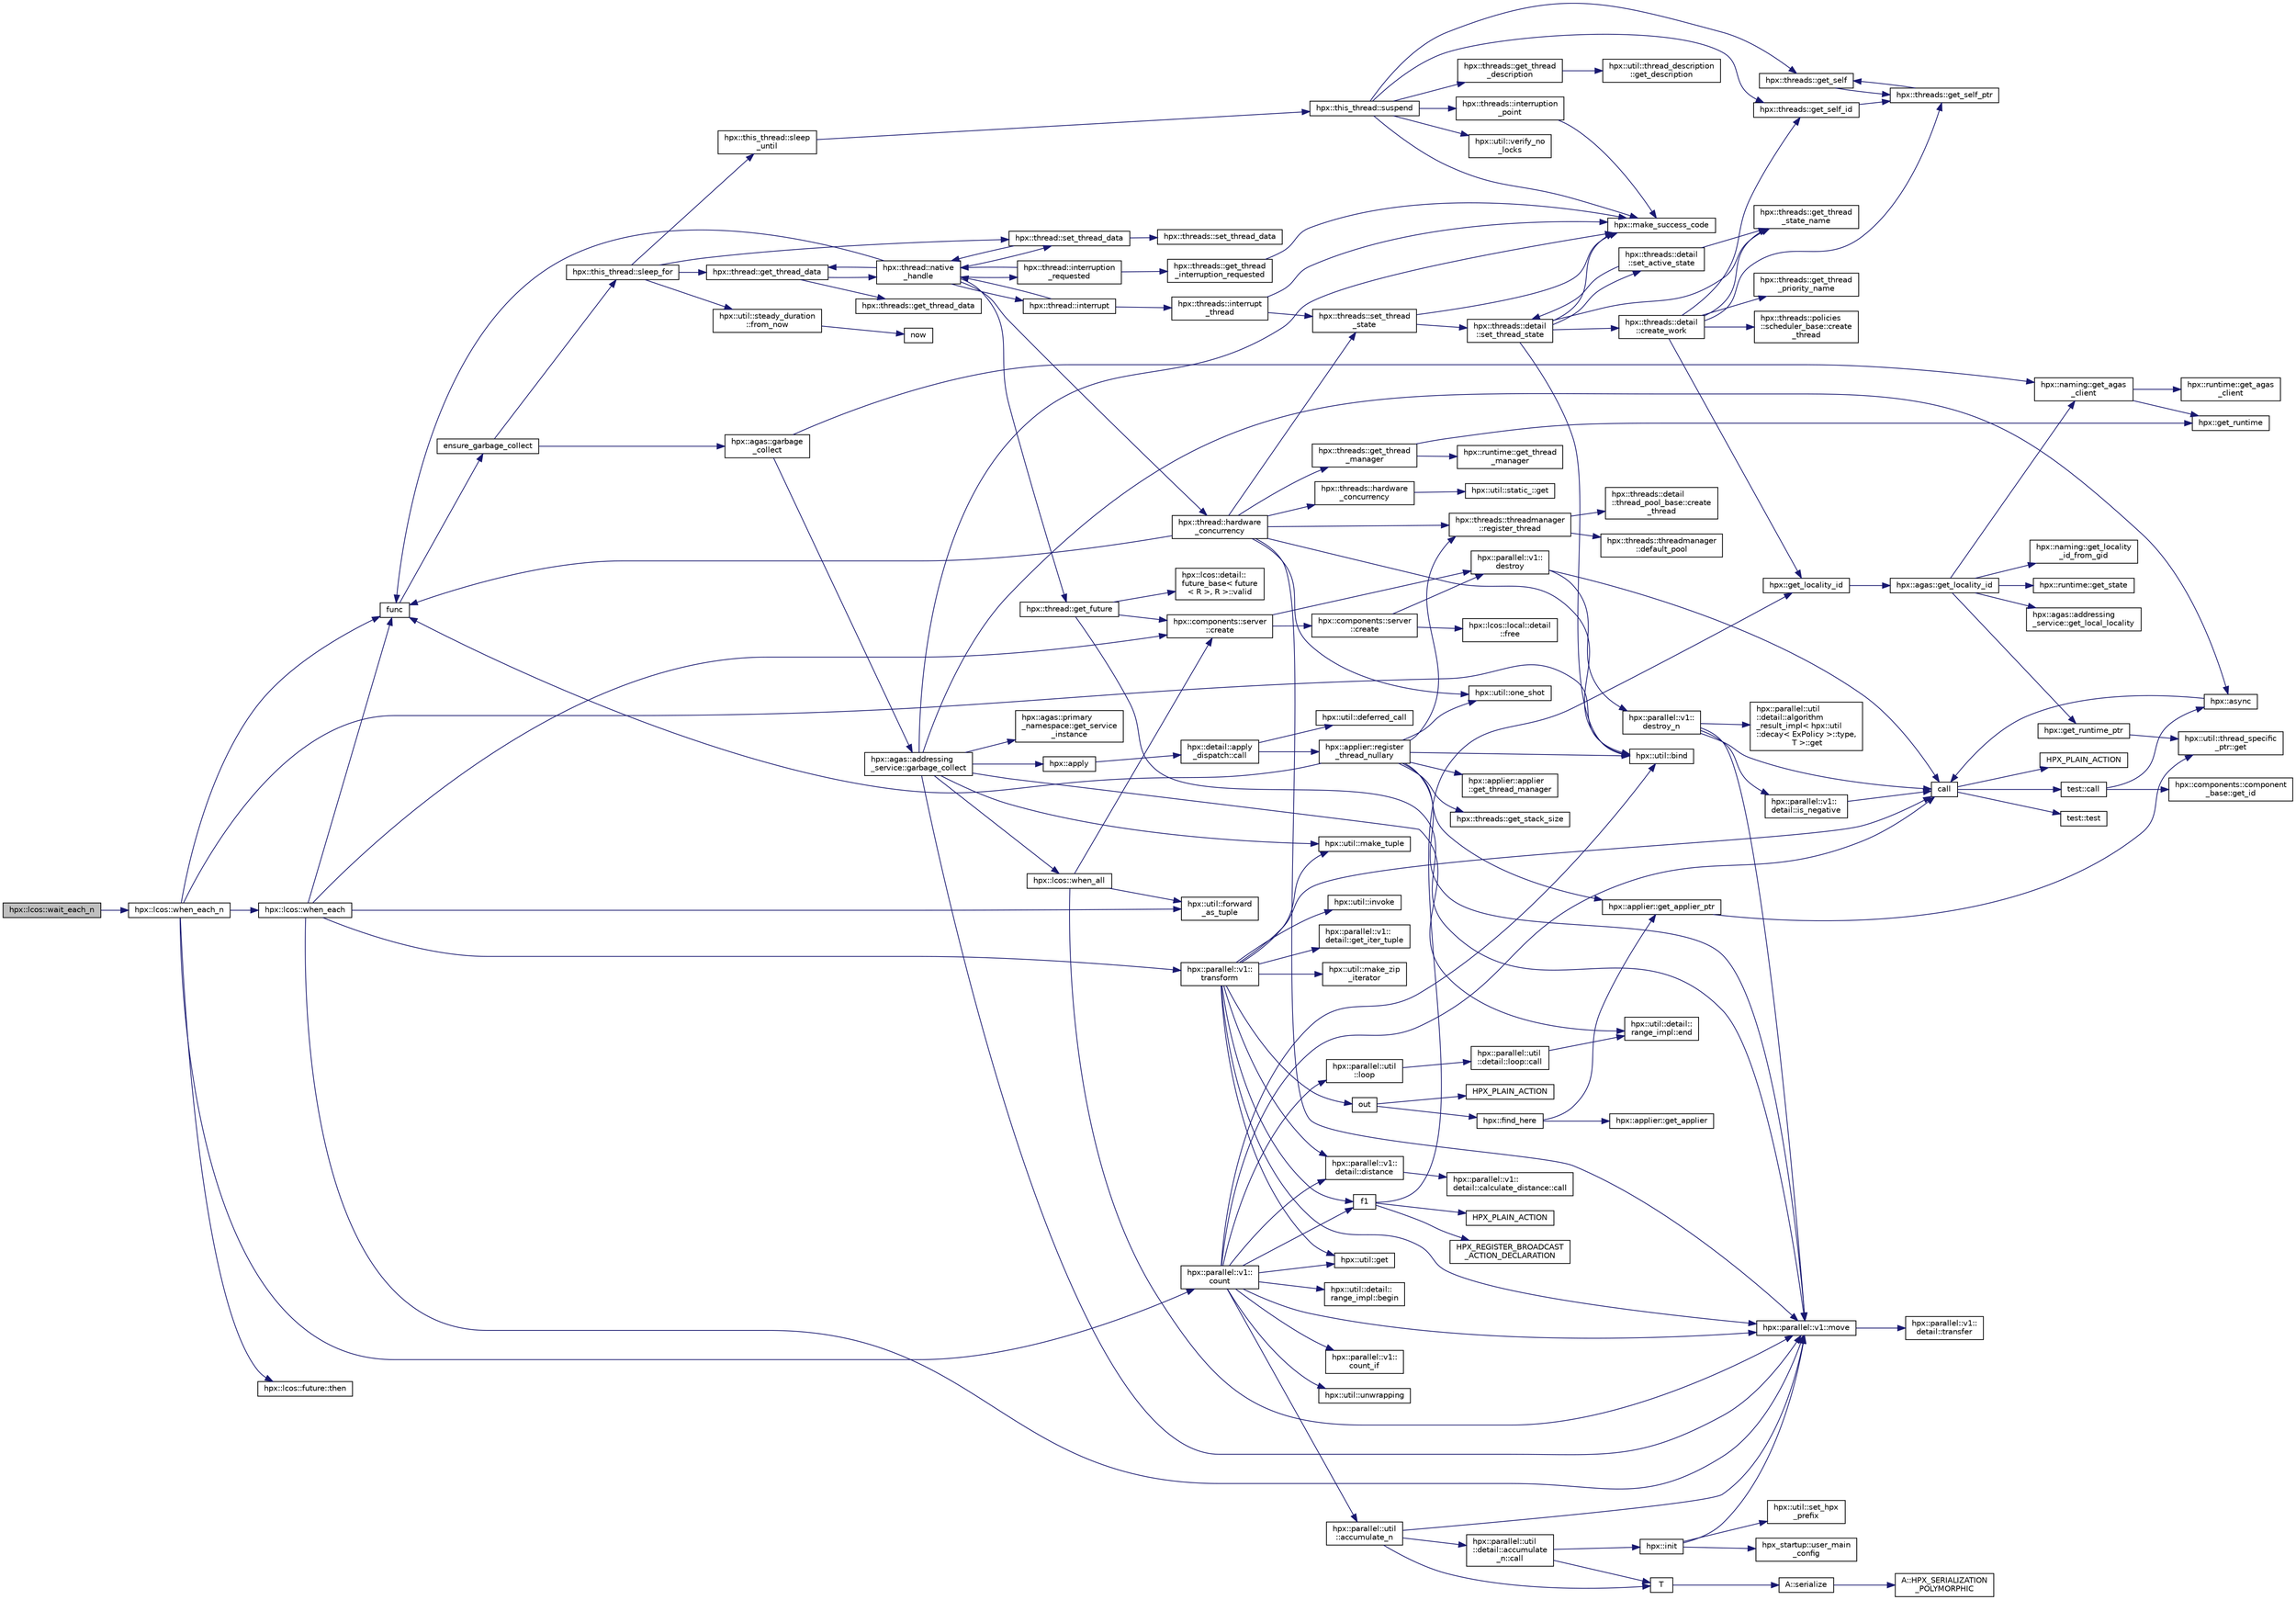 digraph "hpx::lcos::wait_each_n"
{
  edge [fontname="Helvetica",fontsize="10",labelfontname="Helvetica",labelfontsize="10"];
  node [fontname="Helvetica",fontsize="10",shape=record];
  rankdir="LR";
  Node2739 [label="hpx::lcos::wait_each_n",height=0.2,width=0.4,color="black", fillcolor="grey75", style="filled", fontcolor="black"];
  Node2739 -> Node2740 [color="midnightblue",fontsize="10",style="solid",fontname="Helvetica"];
  Node2740 [label="hpx::lcos::when_each_n",height=0.2,width=0.4,color="black", fillcolor="white", style="filled",URL="$d2/dc9/namespacehpx_1_1lcos.html#aade187ec903d391d20edf064a9d2ce0e"];
  Node2740 -> Node2741 [color="midnightblue",fontsize="10",style="solid",fontname="Helvetica"];
  Node2741 [label="func",height=0.2,width=0.4,color="black", fillcolor="white", style="filled",URL="$d8/dfd/id__type__ref__counting__1032_8cpp.html#ab811b86ea5107ffb3351fcaa29d2c652"];
  Node2741 -> Node2742 [color="midnightblue",fontsize="10",style="solid",fontname="Helvetica"];
  Node2742 [label="ensure_garbage_collect",height=0.2,width=0.4,color="black", fillcolor="white", style="filled",URL="$d8/dfd/id__type__ref__counting__1032_8cpp.html#a5264b94bf7c262ac0e521fb290d476d5"];
  Node2742 -> Node2743 [color="midnightblue",fontsize="10",style="solid",fontname="Helvetica"];
  Node2743 [label="hpx::this_thread::sleep_for",height=0.2,width=0.4,color="black", fillcolor="white", style="filled",URL="$d9/d52/namespacehpx_1_1this__thread.html#afc042a5a5fa52eef2d1d177a343435cf"];
  Node2743 -> Node2744 [color="midnightblue",fontsize="10",style="solid",fontname="Helvetica"];
  Node2744 [label="hpx::this_thread::sleep\l_until",height=0.2,width=0.4,color="black", fillcolor="white", style="filled",URL="$d9/d52/namespacehpx_1_1this__thread.html#ae12a853980115b23ff0ab8ca06622658"];
  Node2744 -> Node2745 [color="midnightblue",fontsize="10",style="solid",fontname="Helvetica"];
  Node2745 [label="hpx::this_thread::suspend",height=0.2,width=0.4,color="black", fillcolor="white", style="filled",URL="$d9/d52/namespacehpx_1_1this__thread.html#aca220026fb3014c0881d129fe31c0073"];
  Node2745 -> Node2746 [color="midnightblue",fontsize="10",style="solid",fontname="Helvetica"];
  Node2746 [label="hpx::threads::get_self",height=0.2,width=0.4,color="black", fillcolor="white", style="filled",URL="$d7/d28/namespacehpx_1_1threads.html#a07daf4d6d29233f20d66d41ab7b5b8e8"];
  Node2746 -> Node2747 [color="midnightblue",fontsize="10",style="solid",fontname="Helvetica"];
  Node2747 [label="hpx::threads::get_self_ptr",height=0.2,width=0.4,color="black", fillcolor="white", style="filled",URL="$d7/d28/namespacehpx_1_1threads.html#a22877ae347ad884cde3a51397dad6c53"];
  Node2747 -> Node2746 [color="midnightblue",fontsize="10",style="solid",fontname="Helvetica"];
  Node2745 -> Node2748 [color="midnightblue",fontsize="10",style="solid",fontname="Helvetica"];
  Node2748 [label="hpx::threads::get_self_id",height=0.2,width=0.4,color="black", fillcolor="white", style="filled",URL="$d7/d28/namespacehpx_1_1threads.html#afafe0f900b9fac3d4ed3c747625c1cfe"];
  Node2748 -> Node2747 [color="midnightblue",fontsize="10",style="solid",fontname="Helvetica"];
  Node2745 -> Node2749 [color="midnightblue",fontsize="10",style="solid",fontname="Helvetica"];
  Node2749 [label="hpx::threads::interruption\l_point",height=0.2,width=0.4,color="black", fillcolor="white", style="filled",URL="$d7/d28/namespacehpx_1_1threads.html#ada6ec56a12b050707311d8c628089059"];
  Node2749 -> Node2750 [color="midnightblue",fontsize="10",style="solid",fontname="Helvetica"];
  Node2750 [label="hpx::make_success_code",height=0.2,width=0.4,color="black", fillcolor="white", style="filled",URL="$d8/d83/namespacehpx.html#a0e8512a8f49e2a6c8185061181419d8f",tooltip="Returns error_code(hpx::success, \"success\", mode). "];
  Node2745 -> Node2751 [color="midnightblue",fontsize="10",style="solid",fontname="Helvetica"];
  Node2751 [label="hpx::util::verify_no\l_locks",height=0.2,width=0.4,color="black", fillcolor="white", style="filled",URL="$df/dad/namespacehpx_1_1util.html#ae0e1837ee6f09b79b26c2e788d2e9fc9"];
  Node2745 -> Node2752 [color="midnightblue",fontsize="10",style="solid",fontname="Helvetica"];
  Node2752 [label="hpx::threads::get_thread\l_description",height=0.2,width=0.4,color="black", fillcolor="white", style="filled",URL="$d7/d28/namespacehpx_1_1threads.html#a42fc18a7a680f4e8bc633a4b4c956701"];
  Node2752 -> Node2753 [color="midnightblue",fontsize="10",style="solid",fontname="Helvetica"];
  Node2753 [label="hpx::util::thread_description\l::get_description",height=0.2,width=0.4,color="black", fillcolor="white", style="filled",URL="$df/d9e/structhpx_1_1util_1_1thread__description.html#a8c834e14eca6eb228188022577f9f952"];
  Node2745 -> Node2750 [color="midnightblue",fontsize="10",style="solid",fontname="Helvetica"];
  Node2743 -> Node2754 [color="midnightblue",fontsize="10",style="solid",fontname="Helvetica"];
  Node2754 [label="hpx::util::steady_duration\l::from_now",height=0.2,width=0.4,color="black", fillcolor="white", style="filled",URL="$d9/d4f/classhpx_1_1util_1_1steady__duration.html#a0132206d767cd0f7395507b40111a153"];
  Node2754 -> Node2755 [color="midnightblue",fontsize="10",style="solid",fontname="Helvetica"];
  Node2755 [label="now",height=0.2,width=0.4,color="black", fillcolor="white", style="filled",URL="$de/db3/1d__stencil__1__omp_8cpp.html#a89e9667753dccfac455bd37a7a3a7b16"];
  Node2743 -> Node2756 [color="midnightblue",fontsize="10",style="solid",fontname="Helvetica"];
  Node2756 [label="hpx::thread::get_thread_data",height=0.2,width=0.4,color="black", fillcolor="white", style="filled",URL="$de/d9b/classhpx_1_1thread.html#a4535ef82cec3b953d2c941d20e3e3904"];
  Node2756 -> Node2757 [color="midnightblue",fontsize="10",style="solid",fontname="Helvetica"];
  Node2757 [label="hpx::threads::get_thread_data",height=0.2,width=0.4,color="black", fillcolor="white", style="filled",URL="$d7/d28/namespacehpx_1_1threads.html#a8737931ff6303807225f735b2b384ae4"];
  Node2756 -> Node2758 [color="midnightblue",fontsize="10",style="solid",fontname="Helvetica"];
  Node2758 [label="hpx::thread::native\l_handle",height=0.2,width=0.4,color="black", fillcolor="white", style="filled",URL="$de/d9b/classhpx_1_1thread.html#acf48190d264ab64c1c4ec99d0b421b5a"];
  Node2758 -> Node2759 [color="midnightblue",fontsize="10",style="solid",fontname="Helvetica"];
  Node2759 [label="hpx::thread::hardware\l_concurrency",height=0.2,width=0.4,color="black", fillcolor="white", style="filled",URL="$de/d9b/classhpx_1_1thread.html#a8e4fff210e02485ba493bc3a2a956c03"];
  Node2759 -> Node2760 [color="midnightblue",fontsize="10",style="solid",fontname="Helvetica"];
  Node2760 [label="hpx::threads::hardware\l_concurrency",height=0.2,width=0.4,color="black", fillcolor="white", style="filled",URL="$d7/d28/namespacehpx_1_1threads.html#aa8752a235478d2ad7b5ac467b63ab527"];
  Node2760 -> Node2761 [color="midnightblue",fontsize="10",style="solid",fontname="Helvetica"];
  Node2761 [label="hpx::util::static_::get",height=0.2,width=0.4,color="black", fillcolor="white", style="filled",URL="$d3/dbb/structhpx_1_1util_1_1static__.html#a2967c633948a3bf17a3b5405ef5a8318"];
  Node2759 -> Node2741 [color="midnightblue",fontsize="10",style="solid",fontname="Helvetica"];
  Node2759 -> Node2762 [color="midnightblue",fontsize="10",style="solid",fontname="Helvetica"];
  Node2762 [label="hpx::util::bind",height=0.2,width=0.4,color="black", fillcolor="white", style="filled",URL="$df/dad/namespacehpx_1_1util.html#ad844caedf82a0173d6909d910c3e48c6"];
  Node2759 -> Node2763 [color="midnightblue",fontsize="10",style="solid",fontname="Helvetica"];
  Node2763 [label="hpx::util::one_shot",height=0.2,width=0.4,color="black", fillcolor="white", style="filled",URL="$df/dad/namespacehpx_1_1util.html#a273e61be42a72415291e0ec0a4f28c7a"];
  Node2759 -> Node2764 [color="midnightblue",fontsize="10",style="solid",fontname="Helvetica"];
  Node2764 [label="hpx::parallel::v1::move",height=0.2,width=0.4,color="black", fillcolor="white", style="filled",URL="$db/db9/namespacehpx_1_1parallel_1_1v1.html#aa7c4ede081ce786c9d1eb1adff495cfc"];
  Node2764 -> Node2765 [color="midnightblue",fontsize="10",style="solid",fontname="Helvetica"];
  Node2765 [label="hpx::parallel::v1::\ldetail::transfer",height=0.2,width=0.4,color="black", fillcolor="white", style="filled",URL="$d2/ddd/namespacehpx_1_1parallel_1_1v1_1_1detail.html#ab1b56a05e1885ca7cc7ffa1804dd2f3c"];
  Node2759 -> Node2766 [color="midnightblue",fontsize="10",style="solid",fontname="Helvetica"];
  Node2766 [label="hpx::threads::get_thread\l_manager",height=0.2,width=0.4,color="black", fillcolor="white", style="filled",URL="$d7/d28/namespacehpx_1_1threads.html#a076973c3a53beadde7d967e22c4f6cce"];
  Node2766 -> Node2767 [color="midnightblue",fontsize="10",style="solid",fontname="Helvetica"];
  Node2767 [label="hpx::get_runtime",height=0.2,width=0.4,color="black", fillcolor="white", style="filled",URL="$d8/d83/namespacehpx.html#aef902cc6c7dd3b9fbadf34d1e850a070"];
  Node2766 -> Node2768 [color="midnightblue",fontsize="10",style="solid",fontname="Helvetica"];
  Node2768 [label="hpx::runtime::get_thread\l_manager",height=0.2,width=0.4,color="black", fillcolor="white", style="filled",URL="$d0/d7b/classhpx_1_1runtime.html#a865b12d57fcd44a8d3dda3e35414f563"];
  Node2759 -> Node2769 [color="midnightblue",fontsize="10",style="solid",fontname="Helvetica"];
  Node2769 [label="hpx::threads::threadmanager\l::register_thread",height=0.2,width=0.4,color="black", fillcolor="white", style="filled",URL="$d5/daa/classhpx_1_1threads_1_1threadmanager.html#a7f79c7578e08a60ca45eb276ce8133d8"];
  Node2769 -> Node2770 [color="midnightblue",fontsize="10",style="solid",fontname="Helvetica"];
  Node2770 [label="hpx::threads::threadmanager\l::default_pool",height=0.2,width=0.4,color="black", fillcolor="white", style="filled",URL="$d5/daa/classhpx_1_1threads_1_1threadmanager.html#a851f067d03b5dd1c5e6a9a6a841e05df"];
  Node2769 -> Node2771 [color="midnightblue",fontsize="10",style="solid",fontname="Helvetica"];
  Node2771 [label="hpx::threads::detail\l::thread_pool_base::create\l_thread",height=0.2,width=0.4,color="black", fillcolor="white", style="filled",URL="$de/dae/classhpx_1_1threads_1_1detail_1_1thread__pool__base.html#ad35d3779eef6f4528e62a26d71b34b34"];
  Node2759 -> Node2772 [color="midnightblue",fontsize="10",style="solid",fontname="Helvetica"];
  Node2772 [label="hpx::threads::set_thread\l_state",height=0.2,width=0.4,color="black", fillcolor="white", style="filled",URL="$d7/d28/namespacehpx_1_1threads.html#ac0690ad16ad778bcc79dcd727cc33025",tooltip="Set the thread state of the thread referenced by the thread_id id. "];
  Node2772 -> Node2750 [color="midnightblue",fontsize="10",style="solid",fontname="Helvetica"];
  Node2772 -> Node2773 [color="midnightblue",fontsize="10",style="solid",fontname="Helvetica"];
  Node2773 [label="hpx::threads::detail\l::set_thread_state",height=0.2,width=0.4,color="black", fillcolor="white", style="filled",URL="$d2/dd1/namespacehpx_1_1threads_1_1detail.html#af85ddc854c4a149bf1738eb1b111b9ab"];
  Node2773 -> Node2774 [color="midnightblue",fontsize="10",style="solid",fontname="Helvetica"];
  Node2774 [label="hpx::threads::get_thread\l_state_name",height=0.2,width=0.4,color="black", fillcolor="white", style="filled",URL="$d7/d28/namespacehpx_1_1threads.html#a26f91ea8d2195f165c033241c5cd11db"];
  Node2773 -> Node2750 [color="midnightblue",fontsize="10",style="solid",fontname="Helvetica"];
  Node2773 -> Node2762 [color="midnightblue",fontsize="10",style="solid",fontname="Helvetica"];
  Node2773 -> Node2775 [color="midnightblue",fontsize="10",style="solid",fontname="Helvetica"];
  Node2775 [label="hpx::threads::detail\l::set_active_state",height=0.2,width=0.4,color="black", fillcolor="white", style="filled",URL="$d2/dd1/namespacehpx_1_1threads_1_1detail.html#a45884a5bf04ad66a4f259231a3947e76"];
  Node2775 -> Node2774 [color="midnightblue",fontsize="10",style="solid",fontname="Helvetica"];
  Node2775 -> Node2773 [color="midnightblue",fontsize="10",style="solid",fontname="Helvetica"];
  Node2773 -> Node2776 [color="midnightblue",fontsize="10",style="solid",fontname="Helvetica"];
  Node2776 [label="hpx::threads::detail\l::create_work",height=0.2,width=0.4,color="black", fillcolor="white", style="filled",URL="$d2/dd1/namespacehpx_1_1threads_1_1detail.html#ae22384a3c1b1a1940032fad068fb54b1"];
  Node2776 -> Node2774 [color="midnightblue",fontsize="10",style="solid",fontname="Helvetica"];
  Node2776 -> Node2777 [color="midnightblue",fontsize="10",style="solid",fontname="Helvetica"];
  Node2777 [label="hpx::threads::get_thread\l_priority_name",height=0.2,width=0.4,color="black", fillcolor="white", style="filled",URL="$d7/d28/namespacehpx_1_1threads.html#a9c6b2fec0c1cf5b06ff83ce756ca6d42"];
  Node2776 -> Node2747 [color="midnightblue",fontsize="10",style="solid",fontname="Helvetica"];
  Node2776 -> Node2748 [color="midnightblue",fontsize="10",style="solid",fontname="Helvetica"];
  Node2776 -> Node2778 [color="midnightblue",fontsize="10",style="solid",fontname="Helvetica"];
  Node2778 [label="hpx::get_locality_id",height=0.2,width=0.4,color="black", fillcolor="white", style="filled",URL="$d8/d83/namespacehpx.html#a158d7c54a657bb364c1704033010697b",tooltip="Return the number of the locality this function is being called from. "];
  Node2778 -> Node2779 [color="midnightblue",fontsize="10",style="solid",fontname="Helvetica"];
  Node2779 [label="hpx::agas::get_locality_id",height=0.2,width=0.4,color="black", fillcolor="white", style="filled",URL="$dc/d54/namespacehpx_1_1agas.html#a491cc2ddecdf0f1a9129900caa6a4d3e"];
  Node2779 -> Node2780 [color="midnightblue",fontsize="10",style="solid",fontname="Helvetica"];
  Node2780 [label="hpx::get_runtime_ptr",height=0.2,width=0.4,color="black", fillcolor="white", style="filled",URL="$d8/d83/namespacehpx.html#af29daf2bb3e01b4d6495a1742b6cce64"];
  Node2780 -> Node2781 [color="midnightblue",fontsize="10",style="solid",fontname="Helvetica"];
  Node2781 [label="hpx::util::thread_specific\l_ptr::get",height=0.2,width=0.4,color="black", fillcolor="white", style="filled",URL="$d4/d4c/structhpx_1_1util_1_1thread__specific__ptr.html#a3b27d8520710478aa41d1f74206bdba9"];
  Node2779 -> Node2782 [color="midnightblue",fontsize="10",style="solid",fontname="Helvetica"];
  Node2782 [label="hpx::runtime::get_state",height=0.2,width=0.4,color="black", fillcolor="white", style="filled",URL="$d0/d7b/classhpx_1_1runtime.html#ab405f80e060dac95d624520f38b0524c"];
  Node2779 -> Node2783 [color="midnightblue",fontsize="10",style="solid",fontname="Helvetica"];
  Node2783 [label="hpx::naming::get_agas\l_client",height=0.2,width=0.4,color="black", fillcolor="white", style="filled",URL="$d4/dc9/namespacehpx_1_1naming.html#a0408fffd5d34b620712a801b0ae3b032"];
  Node2783 -> Node2767 [color="midnightblue",fontsize="10",style="solid",fontname="Helvetica"];
  Node2783 -> Node2784 [color="midnightblue",fontsize="10",style="solid",fontname="Helvetica"];
  Node2784 [label="hpx::runtime::get_agas\l_client",height=0.2,width=0.4,color="black", fillcolor="white", style="filled",URL="$d0/d7b/classhpx_1_1runtime.html#aeb5dddd30d6b9861669af8ad44d1a96a"];
  Node2779 -> Node2785 [color="midnightblue",fontsize="10",style="solid",fontname="Helvetica"];
  Node2785 [label="hpx::agas::addressing\l_service::get_local_locality",height=0.2,width=0.4,color="black", fillcolor="white", style="filled",URL="$db/d58/structhpx_1_1agas_1_1addressing__service.html#ab52c19a37c2a7a006c6c15f90ad0539c"];
  Node2779 -> Node2786 [color="midnightblue",fontsize="10",style="solid",fontname="Helvetica"];
  Node2786 [label="hpx::naming::get_locality\l_id_from_gid",height=0.2,width=0.4,color="black", fillcolor="white", style="filled",URL="$d4/dc9/namespacehpx_1_1naming.html#a7fd43037784560bd04fda9b49e33529f"];
  Node2776 -> Node2787 [color="midnightblue",fontsize="10",style="solid",fontname="Helvetica"];
  Node2787 [label="hpx::threads::policies\l::scheduler_base::create\l_thread",height=0.2,width=0.4,color="black", fillcolor="white", style="filled",URL="$dd/d7e/structhpx_1_1threads_1_1policies_1_1scheduler__base.html#ad3b05cd7f363cc8e8410ce368c3794e0"];
  Node2758 -> Node2788 [color="midnightblue",fontsize="10",style="solid",fontname="Helvetica"];
  Node2788 [label="hpx::thread::interrupt",height=0.2,width=0.4,color="black", fillcolor="white", style="filled",URL="$de/d9b/classhpx_1_1thread.html#ac34d0d033aa743c476a79dbc2e1a8a39"];
  Node2788 -> Node2789 [color="midnightblue",fontsize="10",style="solid",fontname="Helvetica"];
  Node2789 [label="hpx::threads::interrupt\l_thread",height=0.2,width=0.4,color="black", fillcolor="white", style="filled",URL="$d7/d28/namespacehpx_1_1threads.html#a6bdda1a2aab61b9b13d274b5155d7e73"];
  Node2789 -> Node2750 [color="midnightblue",fontsize="10",style="solid",fontname="Helvetica"];
  Node2789 -> Node2772 [color="midnightblue",fontsize="10",style="solid",fontname="Helvetica"];
  Node2788 -> Node2758 [color="midnightblue",fontsize="10",style="solid",fontname="Helvetica"];
  Node2758 -> Node2790 [color="midnightblue",fontsize="10",style="solid",fontname="Helvetica"];
  Node2790 [label="hpx::thread::interruption\l_requested",height=0.2,width=0.4,color="black", fillcolor="white", style="filled",URL="$de/d9b/classhpx_1_1thread.html#a33276bb4c20bbb0b1978944e18ef71b8"];
  Node2790 -> Node2791 [color="midnightblue",fontsize="10",style="solid",fontname="Helvetica"];
  Node2791 [label="hpx::threads::get_thread\l_interruption_requested",height=0.2,width=0.4,color="black", fillcolor="white", style="filled",URL="$d7/d28/namespacehpx_1_1threads.html#ae64a7fdb8b5c8bac7be0c8282672a03b"];
  Node2791 -> Node2750 [color="midnightblue",fontsize="10",style="solid",fontname="Helvetica"];
  Node2790 -> Node2758 [color="midnightblue",fontsize="10",style="solid",fontname="Helvetica"];
  Node2758 -> Node2792 [color="midnightblue",fontsize="10",style="solid",fontname="Helvetica"];
  Node2792 [label="hpx::thread::get_future",height=0.2,width=0.4,color="black", fillcolor="white", style="filled",URL="$de/d9b/classhpx_1_1thread.html#a87fdb0d8da826366fc190ed224900a64"];
  Node2792 -> Node2793 [color="midnightblue",fontsize="10",style="solid",fontname="Helvetica"];
  Node2793 [label="hpx::lcos::detail::\lfuture_base\< future\l\< R \>, R \>::valid",height=0.2,width=0.4,color="black", fillcolor="white", style="filled",URL="$d5/dd7/classhpx_1_1lcos_1_1detail_1_1future__base.html#aaf7beb7374815614363033bd96573e75"];
  Node2792 -> Node2794 [color="midnightblue",fontsize="10",style="solid",fontname="Helvetica"];
  Node2794 [label="hpx::components::server\l::create",height=0.2,width=0.4,color="black", fillcolor="white", style="filled",URL="$d2/da2/namespacehpx_1_1components_1_1server.html#ac776c89f3d68ceb910e8cee9fa937ab4",tooltip="Create arrays of components using their default constructor. "];
  Node2794 -> Node2795 [color="midnightblue",fontsize="10",style="solid",fontname="Helvetica"];
  Node2795 [label="hpx::components::server\l::create",height=0.2,width=0.4,color="black", fillcolor="white", style="filled",URL="$d2/da2/namespacehpx_1_1components_1_1server.html#a77d26de181c97b444565e230577981bd"];
  Node2795 -> Node2796 [color="midnightblue",fontsize="10",style="solid",fontname="Helvetica"];
  Node2796 [label="hpx::lcos::local::detail\l::free",height=0.2,width=0.4,color="black", fillcolor="white", style="filled",URL="$d4/dcb/namespacehpx_1_1lcos_1_1local_1_1detail.html#a55a940f019734e9bb045dc123cd80e48"];
  Node2795 -> Node2797 [color="midnightblue",fontsize="10",style="solid",fontname="Helvetica"];
  Node2797 [label="hpx::parallel::v1::\ldestroy",height=0.2,width=0.4,color="black", fillcolor="white", style="filled",URL="$db/db9/namespacehpx_1_1parallel_1_1v1.html#acf303558375048e8a7cc9a2c2e09477f"];
  Node2797 -> Node2798 [color="midnightblue",fontsize="10",style="solid",fontname="Helvetica"];
  Node2798 [label="call",height=0.2,width=0.4,color="black", fillcolor="white", style="filled",URL="$d2/d67/promise__1620_8cpp.html#a58357f0b82bc761e1d0b9091ed563a70"];
  Node2798 -> Node2799 [color="midnightblue",fontsize="10",style="solid",fontname="Helvetica"];
  Node2799 [label="test::test",height=0.2,width=0.4,color="black", fillcolor="white", style="filled",URL="$d8/d89/structtest.html#ab42d5ece712d716b04cb3f686f297a26"];
  Node2798 -> Node2800 [color="midnightblue",fontsize="10",style="solid",fontname="Helvetica"];
  Node2800 [label="HPX_PLAIN_ACTION",height=0.2,width=0.4,color="black", fillcolor="white", style="filled",URL="$d2/d67/promise__1620_8cpp.html#ab96aab827a4b1fcaf66cfe0ba83fef23"];
  Node2798 -> Node2801 [color="midnightblue",fontsize="10",style="solid",fontname="Helvetica"];
  Node2801 [label="test::call",height=0.2,width=0.4,color="black", fillcolor="white", style="filled",URL="$d8/d89/structtest.html#aeb29e7ed6518b9426ccf1344c52620ae"];
  Node2801 -> Node2802 [color="midnightblue",fontsize="10",style="solid",fontname="Helvetica"];
  Node2802 [label="hpx::async",height=0.2,width=0.4,color="black", fillcolor="white", style="filled",URL="$d8/d83/namespacehpx.html#acb7d8e37b73b823956ce144f9a57eaa4"];
  Node2802 -> Node2798 [color="midnightblue",fontsize="10",style="solid",fontname="Helvetica"];
  Node2801 -> Node2803 [color="midnightblue",fontsize="10",style="solid",fontname="Helvetica"];
  Node2803 [label="hpx::components::component\l_base::get_id",height=0.2,width=0.4,color="black", fillcolor="white", style="filled",URL="$d2/de6/classhpx_1_1components_1_1component__base.html#a4c8fd93514039bdf01c48d66d82b19cd"];
  Node2797 -> Node2804 [color="midnightblue",fontsize="10",style="solid",fontname="Helvetica"];
  Node2804 [label="hpx::parallel::v1::\ldestroy_n",height=0.2,width=0.4,color="black", fillcolor="white", style="filled",URL="$db/db9/namespacehpx_1_1parallel_1_1v1.html#a71d0691132a300690163f5636bcd5bd3"];
  Node2804 -> Node2805 [color="midnightblue",fontsize="10",style="solid",fontname="Helvetica"];
  Node2805 [label="hpx::parallel::v1::\ldetail::is_negative",height=0.2,width=0.4,color="black", fillcolor="white", style="filled",URL="$d2/ddd/namespacehpx_1_1parallel_1_1v1_1_1detail.html#adf2e40fc4b20ad0fd442ee3118a4d527"];
  Node2805 -> Node2798 [color="midnightblue",fontsize="10",style="solid",fontname="Helvetica"];
  Node2804 -> Node2806 [color="midnightblue",fontsize="10",style="solid",fontname="Helvetica"];
  Node2806 [label="hpx::parallel::util\l::detail::algorithm\l_result_impl\< hpx::util\l::decay\< ExPolicy \>::type,\l T \>::get",height=0.2,width=0.4,color="black", fillcolor="white", style="filled",URL="$d2/d42/structhpx_1_1parallel_1_1util_1_1detail_1_1algorithm__result__impl.html#ab5b051e8ec74eff5e0e62fd63f5d377e"];
  Node2804 -> Node2764 [color="midnightblue",fontsize="10",style="solid",fontname="Helvetica"];
  Node2804 -> Node2798 [color="midnightblue",fontsize="10",style="solid",fontname="Helvetica"];
  Node2794 -> Node2797 [color="midnightblue",fontsize="10",style="solid",fontname="Helvetica"];
  Node2792 -> Node2764 [color="midnightblue",fontsize="10",style="solid",fontname="Helvetica"];
  Node2758 -> Node2756 [color="midnightblue",fontsize="10",style="solid",fontname="Helvetica"];
  Node2758 -> Node2807 [color="midnightblue",fontsize="10",style="solid",fontname="Helvetica"];
  Node2807 [label="hpx::thread::set_thread_data",height=0.2,width=0.4,color="black", fillcolor="white", style="filled",URL="$de/d9b/classhpx_1_1thread.html#a7317a3cf5251f3b33c990449570d4cea"];
  Node2807 -> Node2808 [color="midnightblue",fontsize="10",style="solid",fontname="Helvetica"];
  Node2808 [label="hpx::threads::set_thread_data",height=0.2,width=0.4,color="black", fillcolor="white", style="filled",URL="$d7/d28/namespacehpx_1_1threads.html#a00a625acc149fce3ae38e4340454acf7"];
  Node2807 -> Node2758 [color="midnightblue",fontsize="10",style="solid",fontname="Helvetica"];
  Node2758 -> Node2741 [color="midnightblue",fontsize="10",style="solid",fontname="Helvetica"];
  Node2743 -> Node2807 [color="midnightblue",fontsize="10",style="solid",fontname="Helvetica"];
  Node2742 -> Node2809 [color="midnightblue",fontsize="10",style="solid",fontname="Helvetica"];
  Node2809 [label="hpx::agas::garbage\l_collect",height=0.2,width=0.4,color="black", fillcolor="white", style="filled",URL="$dc/d54/namespacehpx_1_1agas.html#a951337adc4f9bd6df00a50737468e911"];
  Node2809 -> Node2783 [color="midnightblue",fontsize="10",style="solid",fontname="Helvetica"];
  Node2809 -> Node2810 [color="midnightblue",fontsize="10",style="solid",fontname="Helvetica"];
  Node2810 [label="hpx::agas::addressing\l_service::garbage_collect",height=0.2,width=0.4,color="black", fillcolor="white", style="filled",URL="$db/d58/structhpx_1_1agas_1_1addressing__service.html#a87dcae0eacf6e62d5103ebf516d86f63"];
  Node2810 -> Node2750 [color="midnightblue",fontsize="10",style="solid",fontname="Helvetica"];
  Node2810 -> Node2811 [color="midnightblue",fontsize="10",style="solid",fontname="Helvetica"];
  Node2811 [label="hpx::agas::primary\l_namespace::get_service\l_instance",height=0.2,width=0.4,color="black", fillcolor="white", style="filled",URL="$d1/d43/structhpx_1_1agas_1_1primary__namespace.html#a7630ff0f30ff8c23b13b4672c5350e2e"];
  Node2810 -> Node2812 [color="midnightblue",fontsize="10",style="solid",fontname="Helvetica"];
  Node2812 [label="hpx::util::make_tuple",height=0.2,width=0.4,color="black", fillcolor="white", style="filled",URL="$df/dad/namespacehpx_1_1util.html#a06fa74211a987d208e013f400a9f5328"];
  Node2810 -> Node2813 [color="midnightblue",fontsize="10",style="solid",fontname="Helvetica"];
  Node2813 [label="hpx::util::detail::\lrange_impl::end",height=0.2,width=0.4,color="black", fillcolor="white", style="filled",URL="$d4/d4a/namespacehpx_1_1util_1_1detail_1_1range__impl.html#afb2ea48b0902f52ee4d8b764807b4316"];
  Node2810 -> Node2814 [color="midnightblue",fontsize="10",style="solid",fontname="Helvetica"];
  Node2814 [label="hpx::apply",height=0.2,width=0.4,color="black", fillcolor="white", style="filled",URL="$d8/d83/namespacehpx.html#aa87762f0db0731d385f3fdfdb25d59fc"];
  Node2814 -> Node2815 [color="midnightblue",fontsize="10",style="solid",fontname="Helvetica"];
  Node2815 [label="hpx::detail::apply\l_dispatch::call",height=0.2,width=0.4,color="black", fillcolor="white", style="filled",URL="$db/de8/structhpx_1_1detail_1_1apply__dispatch.html#a0755fab16d281e74bcff0f8045be9459"];
  Node2815 -> Node2816 [color="midnightblue",fontsize="10",style="solid",fontname="Helvetica"];
  Node2816 [label="hpx::applier::register\l_thread_nullary",height=0.2,width=0.4,color="black", fillcolor="white", style="filled",URL="$d8/dcb/namespacehpx_1_1applier.html#a401cd1145927e58d74d1eb52aaccd936"];
  Node2816 -> Node2817 [color="midnightblue",fontsize="10",style="solid",fontname="Helvetica"];
  Node2817 [label="hpx::applier::get_applier_ptr",height=0.2,width=0.4,color="black", fillcolor="white", style="filled",URL="$d8/dcb/namespacehpx_1_1applier.html#a617483cf2b77ad3a0aa428ade7b35299"];
  Node2817 -> Node2781 [color="midnightblue",fontsize="10",style="solid",fontname="Helvetica"];
  Node2816 -> Node2741 [color="midnightblue",fontsize="10",style="solid",fontname="Helvetica"];
  Node2816 -> Node2762 [color="midnightblue",fontsize="10",style="solid",fontname="Helvetica"];
  Node2816 -> Node2763 [color="midnightblue",fontsize="10",style="solid",fontname="Helvetica"];
  Node2816 -> Node2764 [color="midnightblue",fontsize="10",style="solid",fontname="Helvetica"];
  Node2816 -> Node2818 [color="midnightblue",fontsize="10",style="solid",fontname="Helvetica"];
  Node2818 [label="hpx::threads::get_stack_size",height=0.2,width=0.4,color="black", fillcolor="white", style="filled",URL="$d7/d28/namespacehpx_1_1threads.html#af597241b3c2785150be206737ca04aa6",tooltip="The get_stack_size function is part of the thread related API. It. "];
  Node2816 -> Node2819 [color="midnightblue",fontsize="10",style="solid",fontname="Helvetica"];
  Node2819 [label="hpx::applier::applier\l::get_thread_manager",height=0.2,width=0.4,color="black", fillcolor="white", style="filled",URL="$da/dcb/classhpx_1_1applier_1_1applier.html#acc36d583973701e573be39da97bba866",tooltip="Access the thread-manager instance associated with this applier. "];
  Node2816 -> Node2769 [color="midnightblue",fontsize="10",style="solid",fontname="Helvetica"];
  Node2815 -> Node2820 [color="midnightblue",fontsize="10",style="solid",fontname="Helvetica"];
  Node2820 [label="hpx::util::deferred_call",height=0.2,width=0.4,color="black", fillcolor="white", style="filled",URL="$df/dad/namespacehpx_1_1util.html#acdded623c658a7a3436f7e76bc9d881c"];
  Node2810 -> Node2764 [color="midnightblue",fontsize="10",style="solid",fontname="Helvetica"];
  Node2810 -> Node2802 [color="midnightblue",fontsize="10",style="solid",fontname="Helvetica"];
  Node2810 -> Node2821 [color="midnightblue",fontsize="10",style="solid",fontname="Helvetica"];
  Node2821 [label="hpx::lcos::when_all",height=0.2,width=0.4,color="black", fillcolor="white", style="filled",URL="$d2/dc9/namespacehpx_1_1lcos.html#a1a6fb024d8690923fb185d5aee204d54"];
  Node2821 -> Node2822 [color="midnightblue",fontsize="10",style="solid",fontname="Helvetica"];
  Node2822 [label="hpx::util::forward\l_as_tuple",height=0.2,width=0.4,color="black", fillcolor="white", style="filled",URL="$df/dad/namespacehpx_1_1util.html#ab7c31e3f24c3302a4f67b6735a6fa597"];
  Node2821 -> Node2764 [color="midnightblue",fontsize="10",style="solid",fontname="Helvetica"];
  Node2821 -> Node2794 [color="midnightblue",fontsize="10",style="solid",fontname="Helvetica"];
  Node2740 -> Node2823 [color="midnightblue",fontsize="10",style="solid",fontname="Helvetica"];
  Node2823 [label="hpx::parallel::v1::\lcount",height=0.2,width=0.4,color="black", fillcolor="white", style="filled",URL="$db/db9/namespacehpx_1_1parallel_1_1v1.html#a19d058114a2bd44801aab4176b188e23"];
  Node2823 -> Node2824 [color="midnightblue",fontsize="10",style="solid",fontname="Helvetica"];
  Node2824 [label="hpx::parallel::v1::\lcount_if",height=0.2,width=0.4,color="black", fillcolor="white", style="filled",URL="$db/db9/namespacehpx_1_1parallel_1_1v1.html#ad836ff017ec208c2d6388a9b47b05ce0"];
  Node2823 -> Node2825 [color="midnightblue",fontsize="10",style="solid",fontname="Helvetica"];
  Node2825 [label="f1",height=0.2,width=0.4,color="black", fillcolor="white", style="filled",URL="$d8/d8b/broadcast_8cpp.html#a1751fbd41f2529b84514a9dbd767959a"];
  Node2825 -> Node2778 [color="midnightblue",fontsize="10",style="solid",fontname="Helvetica"];
  Node2825 -> Node2826 [color="midnightblue",fontsize="10",style="solid",fontname="Helvetica"];
  Node2826 [label="HPX_PLAIN_ACTION",height=0.2,width=0.4,color="black", fillcolor="white", style="filled",URL="$d8/d8b/broadcast_8cpp.html#a19685a0394ce6a99351f7a679f6eeefc"];
  Node2825 -> Node2827 [color="midnightblue",fontsize="10",style="solid",fontname="Helvetica"];
  Node2827 [label="HPX_REGISTER_BROADCAST\l_ACTION_DECLARATION",height=0.2,width=0.4,color="black", fillcolor="white", style="filled",URL="$d7/d38/addressing__service_8cpp.html#a573d764d9cb34eec46a4bdffcf07875f"];
  Node2823 -> Node2828 [color="midnightblue",fontsize="10",style="solid",fontname="Helvetica"];
  Node2828 [label="hpx::parallel::util\l::loop",height=0.2,width=0.4,color="black", fillcolor="white", style="filled",URL="$df/dc6/namespacehpx_1_1parallel_1_1util.html#a3f434e00f42929aac85debb8c5782213"];
  Node2828 -> Node2829 [color="midnightblue",fontsize="10",style="solid",fontname="Helvetica"];
  Node2829 [label="hpx::parallel::util\l::detail::loop::call",height=0.2,width=0.4,color="black", fillcolor="white", style="filled",URL="$da/d06/structhpx_1_1parallel_1_1util_1_1detail_1_1loop.html#a5c5e8dbda782f09cdb7bc2509e3bf09e"];
  Node2829 -> Node2813 [color="midnightblue",fontsize="10",style="solid",fontname="Helvetica"];
  Node2823 -> Node2762 [color="midnightblue",fontsize="10",style="solid",fontname="Helvetica"];
  Node2823 -> Node2764 [color="midnightblue",fontsize="10",style="solid",fontname="Helvetica"];
  Node2823 -> Node2830 [color="midnightblue",fontsize="10",style="solid",fontname="Helvetica"];
  Node2830 [label="hpx::util::get",height=0.2,width=0.4,color="black", fillcolor="white", style="filled",URL="$df/dad/namespacehpx_1_1util.html#a5cbd3c41f03f4d4acaedaa4777e3cc02"];
  Node2823 -> Node2798 [color="midnightblue",fontsize="10",style="solid",fontname="Helvetica"];
  Node2823 -> Node2831 [color="midnightblue",fontsize="10",style="solid",fontname="Helvetica"];
  Node2831 [label="hpx::parallel::v1::\ldetail::distance",height=0.2,width=0.4,color="black", fillcolor="white", style="filled",URL="$d2/ddd/namespacehpx_1_1parallel_1_1v1_1_1detail.html#a6bea3c6a5f470cad11f27ee6bab4a33f"];
  Node2831 -> Node2832 [color="midnightblue",fontsize="10",style="solid",fontname="Helvetica"];
  Node2832 [label="hpx::parallel::v1::\ldetail::calculate_distance::call",height=0.2,width=0.4,color="black", fillcolor="white", style="filled",URL="$db/dfa/structhpx_1_1parallel_1_1v1_1_1detail_1_1calculate__distance.html#a950a6627830a7d019ac0e734b0a447bf"];
  Node2823 -> Node2833 [color="midnightblue",fontsize="10",style="solid",fontname="Helvetica"];
  Node2833 [label="hpx::util::unwrapping",height=0.2,width=0.4,color="black", fillcolor="white", style="filled",URL="$df/dad/namespacehpx_1_1util.html#a7529d9ac687684c33403cdd1f9cef8e4"];
  Node2823 -> Node2834 [color="midnightblue",fontsize="10",style="solid",fontname="Helvetica"];
  Node2834 [label="hpx::parallel::util\l::accumulate_n",height=0.2,width=0.4,color="black", fillcolor="white", style="filled",URL="$df/dc6/namespacehpx_1_1parallel_1_1util.html#af19f9a2722f97c2247ea5d0dbb5e2d25"];
  Node2834 -> Node2835 [color="midnightblue",fontsize="10",style="solid",fontname="Helvetica"];
  Node2835 [label="hpx::parallel::util\l::detail::accumulate\l_n::call",height=0.2,width=0.4,color="black", fillcolor="white", style="filled",URL="$d8/d3b/structhpx_1_1parallel_1_1util_1_1detail_1_1accumulate__n.html#a765aceb8ab313fc92f7c4aaf70ccca8f"];
  Node2835 -> Node2836 [color="midnightblue",fontsize="10",style="solid",fontname="Helvetica"];
  Node2836 [label="hpx::init",height=0.2,width=0.4,color="black", fillcolor="white", style="filled",URL="$d8/d83/namespacehpx.html#a3c694ea960b47c56b33351ba16e3d76b",tooltip="Main entry point for launching the HPX runtime system. "];
  Node2836 -> Node2837 [color="midnightblue",fontsize="10",style="solid",fontname="Helvetica"];
  Node2837 [label="hpx::util::set_hpx\l_prefix",height=0.2,width=0.4,color="black", fillcolor="white", style="filled",URL="$df/dad/namespacehpx_1_1util.html#ae40a23c1ba0a48d9304dcf717a95793e"];
  Node2836 -> Node2838 [color="midnightblue",fontsize="10",style="solid",fontname="Helvetica"];
  Node2838 [label="hpx_startup::user_main\l_config",height=0.2,width=0.4,color="black", fillcolor="white", style="filled",URL="$d3/dd2/namespacehpx__startup.html#aaac571d88bd3912a4225a23eb3261637"];
  Node2836 -> Node2764 [color="midnightblue",fontsize="10",style="solid",fontname="Helvetica"];
  Node2835 -> Node2839 [color="midnightblue",fontsize="10",style="solid",fontname="Helvetica"];
  Node2839 [label="T",height=0.2,width=0.4,color="black", fillcolor="white", style="filled",URL="$db/d33/polymorphic__semiintrusive__template_8cpp.html#ad187658f9cb91c1312b39ae7e896f1ea"];
  Node2839 -> Node2840 [color="midnightblue",fontsize="10",style="solid",fontname="Helvetica"];
  Node2840 [label="A::serialize",height=0.2,width=0.4,color="black", fillcolor="white", style="filled",URL="$d7/da0/struct_a.html#a5f5c287cf471e274ed9dda0da1592212"];
  Node2840 -> Node2841 [color="midnightblue",fontsize="10",style="solid",fontname="Helvetica"];
  Node2841 [label="A::HPX_SERIALIZATION\l_POLYMORPHIC",height=0.2,width=0.4,color="black", fillcolor="white", style="filled",URL="$d7/da0/struct_a.html#ada978cc156cebbafddb1f3aa4c01918c"];
  Node2834 -> Node2764 [color="midnightblue",fontsize="10",style="solid",fontname="Helvetica"];
  Node2834 -> Node2839 [color="midnightblue",fontsize="10",style="solid",fontname="Helvetica"];
  Node2823 -> Node2842 [color="midnightblue",fontsize="10",style="solid",fontname="Helvetica"];
  Node2842 [label="hpx::util::detail::\lrange_impl::begin",height=0.2,width=0.4,color="black", fillcolor="white", style="filled",URL="$d4/d4a/namespacehpx_1_1util_1_1detail_1_1range__impl.html#a31e165df2b865cdd961f35ce938db41a"];
  Node2740 -> Node2843 [color="midnightblue",fontsize="10",style="solid",fontname="Helvetica"];
  Node2843 [label="hpx::lcos::when_each",height=0.2,width=0.4,color="black", fillcolor="white", style="filled",URL="$d2/dc9/namespacehpx_1_1lcos.html#a728db59d566f9fda1ab2a44f2bf9859c"];
  Node2843 -> Node2844 [color="midnightblue",fontsize="10",style="solid",fontname="Helvetica"];
  Node2844 [label="hpx::parallel::v1::\ltransform",height=0.2,width=0.4,color="black", fillcolor="white", style="filled",URL="$db/db9/namespacehpx_1_1parallel_1_1v1.html#a32d45550d15f1c22055bc56a431c69f4"];
  Node2844 -> Node2845 [color="midnightblue",fontsize="10",style="solid",fontname="Helvetica"];
  Node2845 [label="hpx::util::invoke",height=0.2,width=0.4,color="black", fillcolor="white", style="filled",URL="$df/dad/namespacehpx_1_1util.html#a9ed3f52b36e725e476dbf5099134ed3d"];
  Node2844 -> Node2764 [color="midnightblue",fontsize="10",style="solid",fontname="Helvetica"];
  Node2844 -> Node2825 [color="midnightblue",fontsize="10",style="solid",fontname="Helvetica"];
  Node2844 -> Node2846 [color="midnightblue",fontsize="10",style="solid",fontname="Helvetica"];
  Node2846 [label="hpx::parallel::v1::\ldetail::get_iter_tuple",height=0.2,width=0.4,color="black", fillcolor="white", style="filled",URL="$d2/ddd/namespacehpx_1_1parallel_1_1v1_1_1detail.html#ac54525f2c9a7b2f5801b843bca7db383"];
  Node2844 -> Node2847 [color="midnightblue",fontsize="10",style="solid",fontname="Helvetica"];
  Node2847 [label="hpx::util::make_zip\l_iterator",height=0.2,width=0.4,color="black", fillcolor="white", style="filled",URL="$df/dad/namespacehpx_1_1util.html#a2f68369b316e5699be2c81c04e3ee209"];
  Node2844 -> Node2831 [color="midnightblue",fontsize="10",style="solid",fontname="Helvetica"];
  Node2844 -> Node2830 [color="midnightblue",fontsize="10",style="solid",fontname="Helvetica"];
  Node2844 -> Node2812 [color="midnightblue",fontsize="10",style="solid",fontname="Helvetica"];
  Node2844 -> Node2848 [color="midnightblue",fontsize="10",style="solid",fontname="Helvetica"];
  Node2848 [label="out",height=0.2,width=0.4,color="black", fillcolor="white", style="filled",URL="$d5/d69/wait__all__hang__1946_8cpp.html#ae95890c5079ed07d292e9e2c1b187e97"];
  Node2848 -> Node2849 [color="midnightblue",fontsize="10",style="solid",fontname="Helvetica"];
  Node2849 [label="hpx::find_here",height=0.2,width=0.4,color="black", fillcolor="white", style="filled",URL="$d8/d83/namespacehpx.html#af07c1b6e26bcdfb1138643a1a2133cf4",tooltip="Return the global id representing this locality. "];
  Node2849 -> Node2817 [color="midnightblue",fontsize="10",style="solid",fontname="Helvetica"];
  Node2849 -> Node2850 [color="midnightblue",fontsize="10",style="solid",fontname="Helvetica"];
  Node2850 [label="hpx::applier::get_applier",height=0.2,width=0.4,color="black", fillcolor="white", style="filled",URL="$d8/dcb/namespacehpx_1_1applier.html#aba1147ab54a476403b37f20a39b1e239"];
  Node2848 -> Node2851 [color="midnightblue",fontsize="10",style="solid",fontname="Helvetica"];
  Node2851 [label="HPX_PLAIN_ACTION",height=0.2,width=0.4,color="black", fillcolor="white", style="filled",URL="$d5/d69/wait__all__hang__1946_8cpp.html#ac9bd456810a9b90073efb27cea0b1cc0"];
  Node2844 -> Node2798 [color="midnightblue",fontsize="10",style="solid",fontname="Helvetica"];
  Node2843 -> Node2822 [color="midnightblue",fontsize="10",style="solid",fontname="Helvetica"];
  Node2843 -> Node2764 [color="midnightblue",fontsize="10",style="solid",fontname="Helvetica"];
  Node2843 -> Node2741 [color="midnightblue",fontsize="10",style="solid",fontname="Helvetica"];
  Node2843 -> Node2794 [color="midnightblue",fontsize="10",style="solid",fontname="Helvetica"];
  Node2740 -> Node2852 [color="midnightblue",fontsize="10",style="solid",fontname="Helvetica"];
  Node2852 [label="hpx::lcos::future::then",height=0.2,width=0.4,color="black", fillcolor="white", style="filled",URL="$d0/d33/classhpx_1_1lcos_1_1future.html#a17045dee172c36e208b2cbd400fa8797"];
  Node2740 -> Node2762 [color="midnightblue",fontsize="10",style="solid",fontname="Helvetica"];
}
